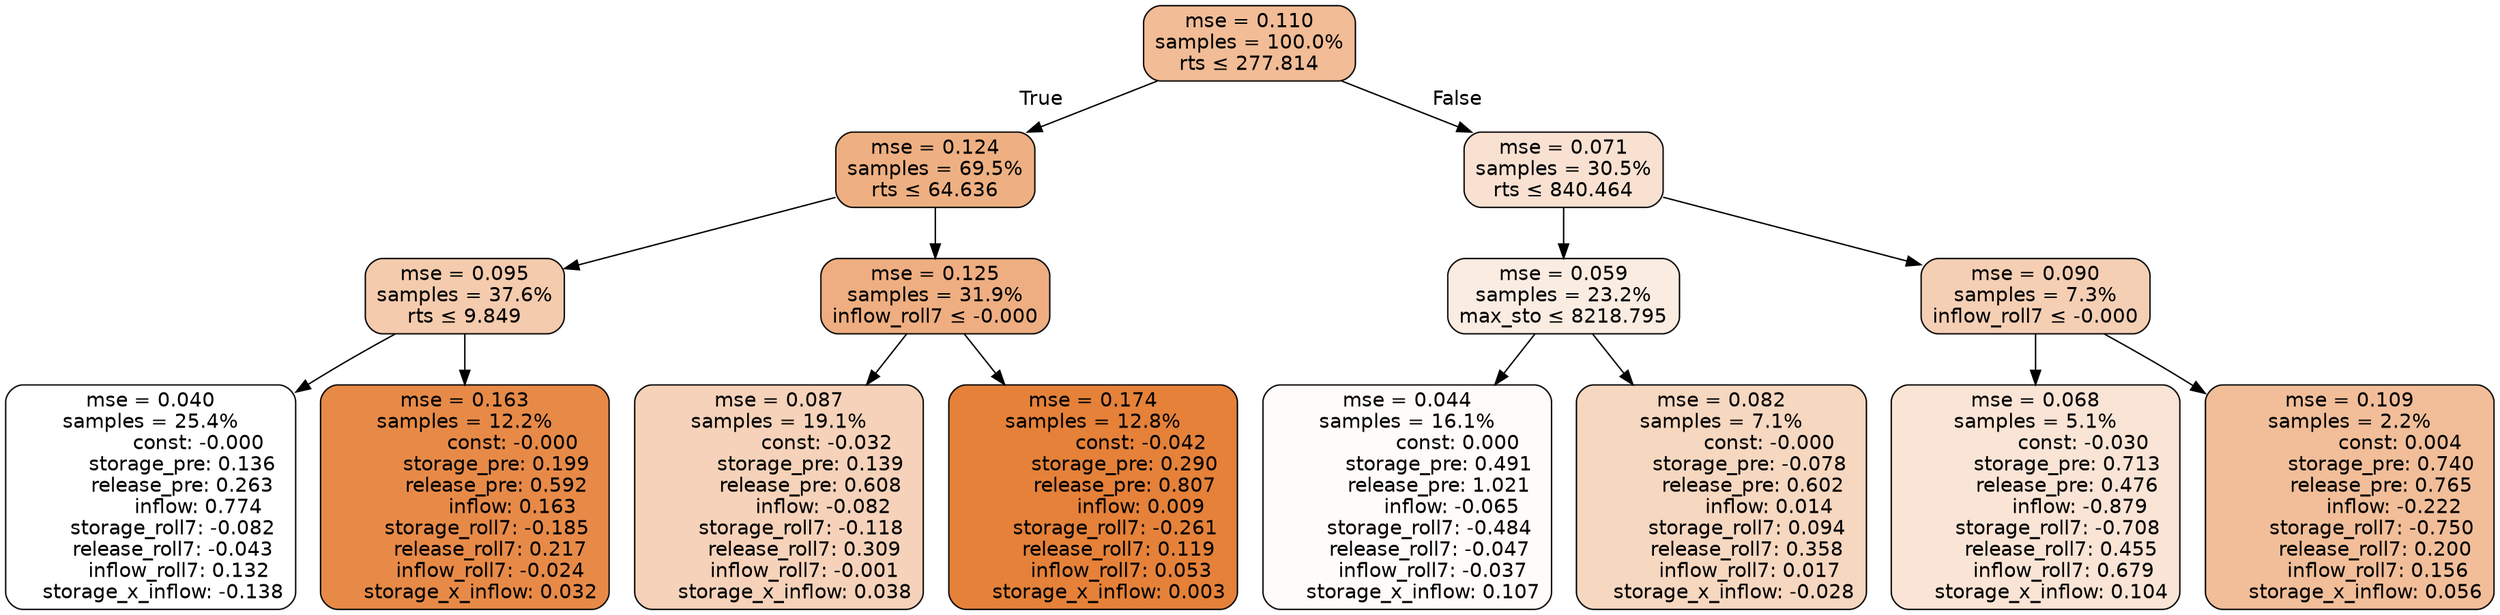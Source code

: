 digraph tree {
bgcolor="transparent"
node [shape=rectangle, style="filled, rounded", color="black", fontname=helvetica] ;
edge [fontname=helvetica] ;
	"0" [label="mse = 0.110
samples = 100.0%
rts &le; 277.814", fillcolor="#f1bc96"]
	"1" [label="mse = 0.124
samples = 69.5%
rts &le; 64.636", fillcolor="#eeb082"]
	"2" [label="mse = 0.095
samples = 37.6%
rts &le; 9.849", fillcolor="#f4cbad"]
	"3" [label="mse = 0.040
samples = 25.4%
               const: -0.000
          storage_pre: 0.136
          release_pre: 0.263
               inflow: 0.774
       storage_roll7: -0.082
       release_roll7: -0.043
         inflow_roll7: 0.132
    storage_x_inflow: -0.138", fillcolor="#ffffff"]
	"4" [label="mse = 0.163
samples = 12.2%
               const: -0.000
          storage_pre: 0.199
          release_pre: 0.592
               inflow: 0.163
       storage_roll7: -0.185
        release_roll7: 0.217
        inflow_roll7: -0.024
     storage_x_inflow: 0.032", fillcolor="#e78a48"]
	"5" [label="mse = 0.125
samples = 31.9%
inflow_roll7 &le; -0.000", fillcolor="#eeae81"]
	"6" [label="mse = 0.087
samples = 19.1%
               const: -0.032
          storage_pre: 0.139
          release_pre: 0.608
              inflow: -0.082
       storage_roll7: -0.118
        release_roll7: 0.309
        inflow_roll7: -0.001
     storage_x_inflow: 0.038", fillcolor="#f5d2b9"]
	"7" [label="mse = 0.174
samples = 12.8%
               const: -0.042
          storage_pre: 0.290
          release_pre: 0.807
               inflow: 0.009
       storage_roll7: -0.261
        release_roll7: 0.119
         inflow_roll7: 0.053
     storage_x_inflow: 0.003", fillcolor="#e58139"]
	"8" [label="mse = 0.071
samples = 30.5%
rts &le; 840.464", fillcolor="#f8e1d1"]
	"9" [label="mse = 0.059
samples = 23.2%
max_sto &le; 8218.795", fillcolor="#fbece2"]
	"10" [label="mse = 0.044
samples = 16.1%
                const: 0.000
          storage_pre: 0.491
          release_pre: 1.021
              inflow: -0.065
       storage_roll7: -0.484
       release_roll7: -0.047
        inflow_roll7: -0.037
     storage_x_inflow: 0.107", fillcolor="#fefbf9"]
	"11" [label="mse = 0.082
samples = 7.1%
               const: -0.000
         storage_pre: -0.078
          release_pre: 0.602
               inflow: 0.014
        storage_roll7: 0.094
        release_roll7: 0.358
         inflow_roll7: 0.017
    storage_x_inflow: -0.028", fillcolor="#f6d7c0"]
	"12" [label="mse = 0.090
samples = 7.3%
inflow_roll7 &le; -0.000", fillcolor="#f5cfb4"]
	"13" [label="mse = 0.068
samples = 5.1%
               const: -0.030
          storage_pre: 0.713
          release_pre: 0.476
              inflow: -0.879
       storage_roll7: -0.708
        release_roll7: 0.455
         inflow_roll7: 0.679
     storage_x_inflow: 0.104", fillcolor="#f9e4d5"]
	"14" [label="mse = 0.109
samples = 2.2%
                const: 0.004
          storage_pre: 0.740
          release_pre: 0.765
              inflow: -0.222
       storage_roll7: -0.750
        release_roll7: 0.200
         inflow_roll7: 0.156
     storage_x_inflow: 0.056", fillcolor="#f1be99"]

	"0" -> "1" [labeldistance=2.5, labelangle=45, headlabel="True"]
	"1" -> "2"
	"2" -> "3"
	"2" -> "4"
	"1" -> "5"
	"5" -> "6"
	"5" -> "7"
	"0" -> "8" [labeldistance=2.5, labelangle=-45, headlabel="False"]
	"8" -> "9"
	"9" -> "10"
	"9" -> "11"
	"8" -> "12"
	"12" -> "13"
	"12" -> "14"
}